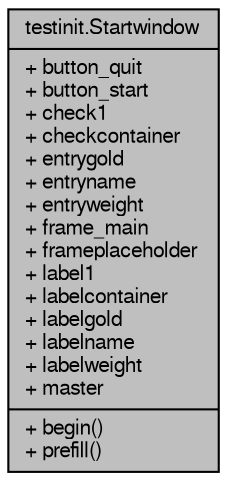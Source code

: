 digraph "testinit.Startwindow"
{
  edge [fontname="FreeSans",fontsize="10",labelfontname="FreeSans",labelfontsize="10"];
  node [fontname="FreeSans",fontsize="10",shape=record];
  Node1 [label="{testinit.Startwindow\n|+ button_quit\l+ button_start\l+ check1\l+ checkcontainer\l+ entrygold\l+ entryname\l+ entryweight\l+ frame_main\l+ frameplaceholder\l+ label1\l+ labelcontainer\l+ labelgold\l+ labelname\l+ labelweight\l+ master\l|+ begin()\l+ prefill()\l}",height=0.2,width=0.4,color="black", fillcolor="grey75", style="filled", fontcolor="black"];
}
